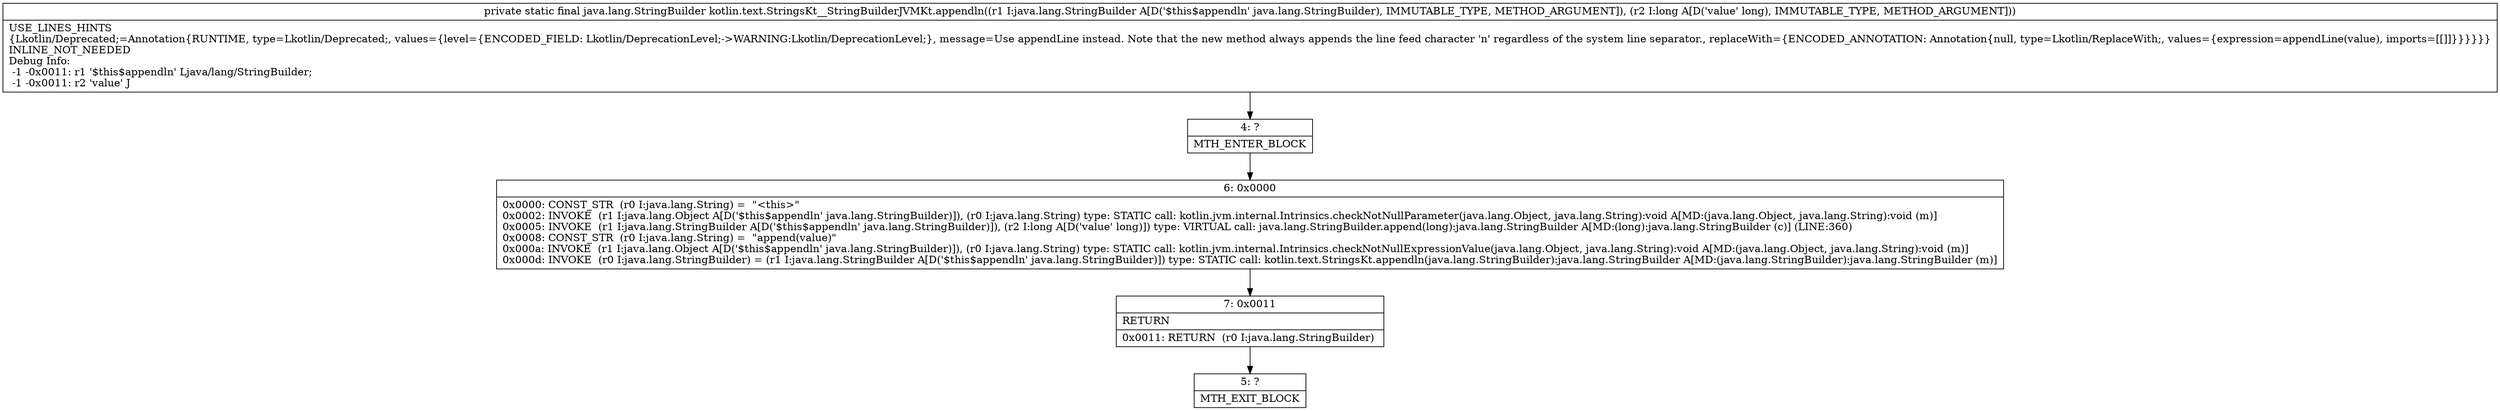 digraph "CFG forkotlin.text.StringsKt__StringBuilderJVMKt.appendln(Ljava\/lang\/StringBuilder;J)Ljava\/lang\/StringBuilder;" {
Node_4 [shape=record,label="{4\:\ ?|MTH_ENTER_BLOCK\l}"];
Node_6 [shape=record,label="{6\:\ 0x0000|0x0000: CONST_STR  (r0 I:java.lang.String) =  \"\<this\>\" \l0x0002: INVOKE  (r1 I:java.lang.Object A[D('$this$appendln' java.lang.StringBuilder)]), (r0 I:java.lang.String) type: STATIC call: kotlin.jvm.internal.Intrinsics.checkNotNullParameter(java.lang.Object, java.lang.String):void A[MD:(java.lang.Object, java.lang.String):void (m)]\l0x0005: INVOKE  (r1 I:java.lang.StringBuilder A[D('$this$appendln' java.lang.StringBuilder)]), (r2 I:long A[D('value' long)]) type: VIRTUAL call: java.lang.StringBuilder.append(long):java.lang.StringBuilder A[MD:(long):java.lang.StringBuilder (c)] (LINE:360)\l0x0008: CONST_STR  (r0 I:java.lang.String) =  \"append(value)\" \l0x000a: INVOKE  (r1 I:java.lang.Object A[D('$this$appendln' java.lang.StringBuilder)]), (r0 I:java.lang.String) type: STATIC call: kotlin.jvm.internal.Intrinsics.checkNotNullExpressionValue(java.lang.Object, java.lang.String):void A[MD:(java.lang.Object, java.lang.String):void (m)]\l0x000d: INVOKE  (r0 I:java.lang.StringBuilder) = (r1 I:java.lang.StringBuilder A[D('$this$appendln' java.lang.StringBuilder)]) type: STATIC call: kotlin.text.StringsKt.appendln(java.lang.StringBuilder):java.lang.StringBuilder A[MD:(java.lang.StringBuilder):java.lang.StringBuilder (m)]\l}"];
Node_7 [shape=record,label="{7\:\ 0x0011|RETURN\l|0x0011: RETURN  (r0 I:java.lang.StringBuilder) \l}"];
Node_5 [shape=record,label="{5\:\ ?|MTH_EXIT_BLOCK\l}"];
MethodNode[shape=record,label="{private static final java.lang.StringBuilder kotlin.text.StringsKt__StringBuilderJVMKt.appendln((r1 I:java.lang.StringBuilder A[D('$this$appendln' java.lang.StringBuilder), IMMUTABLE_TYPE, METHOD_ARGUMENT]), (r2 I:long A[D('value' long), IMMUTABLE_TYPE, METHOD_ARGUMENT]))  | USE_LINES_HINTS\l\{Lkotlin\/Deprecated;=Annotation\{RUNTIME, type=Lkotlin\/Deprecated;, values=\{level=\{ENCODED_FIELD: Lkotlin\/DeprecationLevel;\-\>WARNING:Lkotlin\/DeprecationLevel;\}, message=Use appendLine instead. Note that the new method always appends the line feed character 'n' regardless of the system line separator., replaceWith=\{ENCODED_ANNOTATION: Annotation\{null, type=Lkotlin\/ReplaceWith;, values=\{expression=appendLine(value), imports=[[]]\}\}\}\}\}\}\lINLINE_NOT_NEEDED\lDebug Info:\l  \-1 \-0x0011: r1 '$this$appendln' Ljava\/lang\/StringBuilder;\l  \-1 \-0x0011: r2 'value' J\l}"];
MethodNode -> Node_4;Node_4 -> Node_6;
Node_6 -> Node_7;
Node_7 -> Node_5;
}

